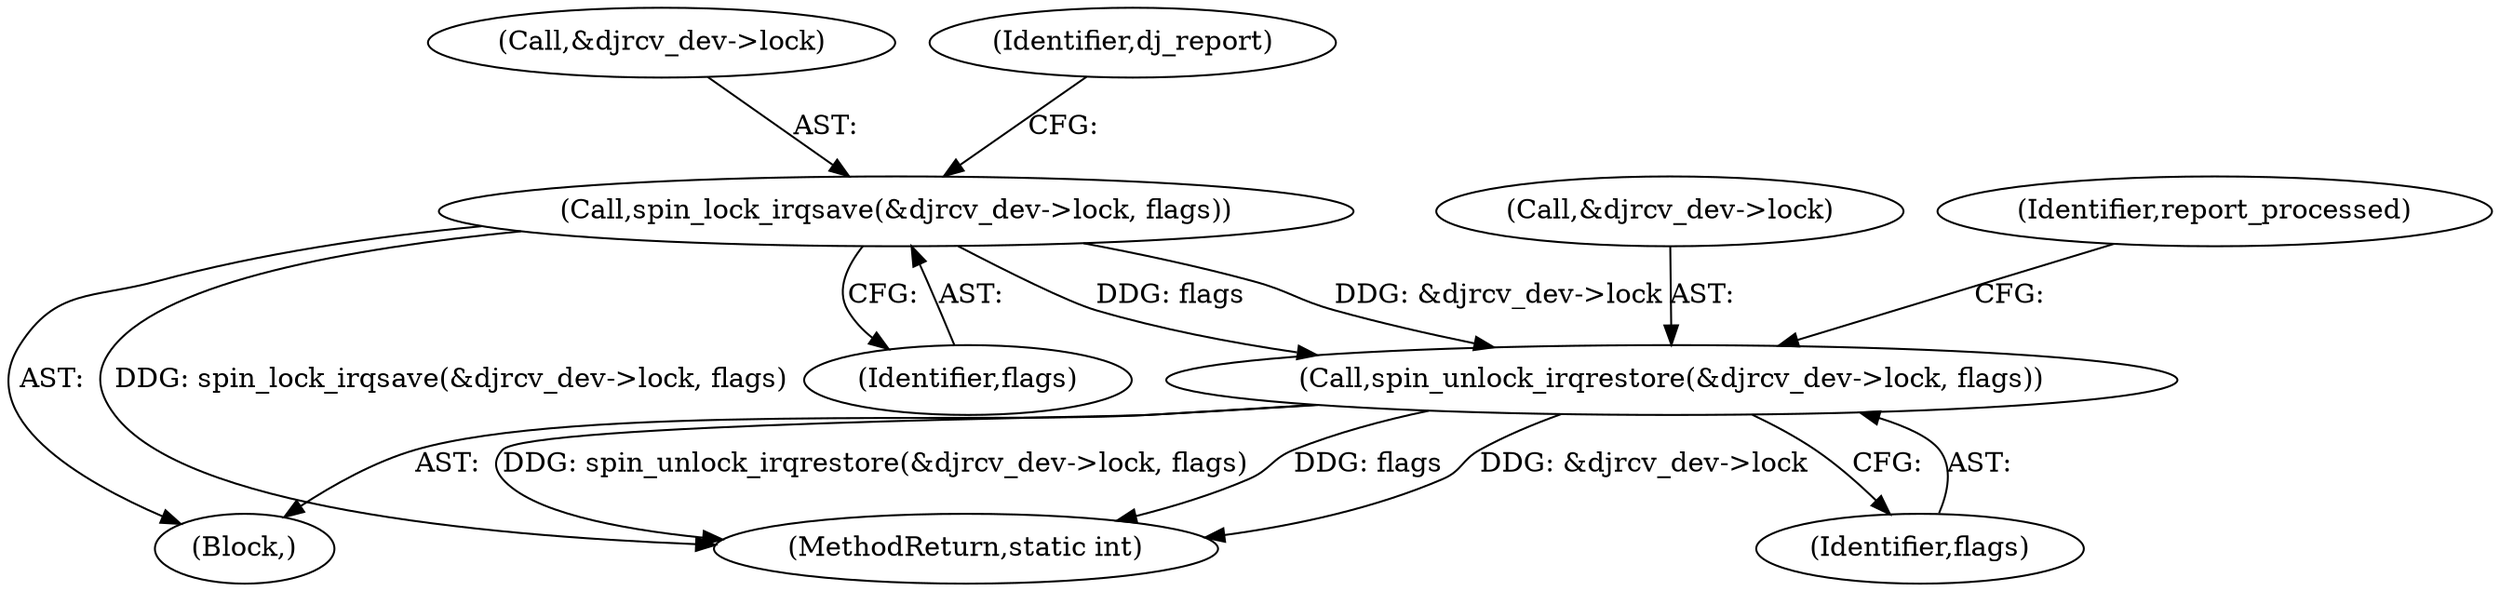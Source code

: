 digraph "0_linux_ad3e14d7c5268c2e24477c6ef54bbdf88add5d36@pointer" {
"1000152" [label="(Call,spin_lock_irqsave(&djrcv_dev->lock, flags))"];
"1000197" [label="(Call,spin_unlock_irqrestore(&djrcv_dev->lock, flags))"];
"1000157" [label="(Identifier,flags)"];
"1000152" [label="(Call,spin_lock_irqsave(&djrcv_dev->lock, flags))"];
"1000106" [label="(Block,)"];
"1000205" [label="(MethodReturn,static int)"];
"1000202" [label="(Identifier,flags)"];
"1000198" [label="(Call,&djrcv_dev->lock)"];
"1000204" [label="(Identifier,report_processed)"];
"1000153" [label="(Call,&djrcv_dev->lock)"];
"1000197" [label="(Call,spin_unlock_irqrestore(&djrcv_dev->lock, flags))"];
"1000161" [label="(Identifier,dj_report)"];
"1000152" -> "1000106"  [label="AST: "];
"1000152" -> "1000157"  [label="CFG: "];
"1000153" -> "1000152"  [label="AST: "];
"1000157" -> "1000152"  [label="AST: "];
"1000161" -> "1000152"  [label="CFG: "];
"1000152" -> "1000205"  [label="DDG: spin_lock_irqsave(&djrcv_dev->lock, flags)"];
"1000152" -> "1000197"  [label="DDG: &djrcv_dev->lock"];
"1000152" -> "1000197"  [label="DDG: flags"];
"1000197" -> "1000106"  [label="AST: "];
"1000197" -> "1000202"  [label="CFG: "];
"1000198" -> "1000197"  [label="AST: "];
"1000202" -> "1000197"  [label="AST: "];
"1000204" -> "1000197"  [label="CFG: "];
"1000197" -> "1000205"  [label="DDG: spin_unlock_irqrestore(&djrcv_dev->lock, flags)"];
"1000197" -> "1000205"  [label="DDG: flags"];
"1000197" -> "1000205"  [label="DDG: &djrcv_dev->lock"];
}
